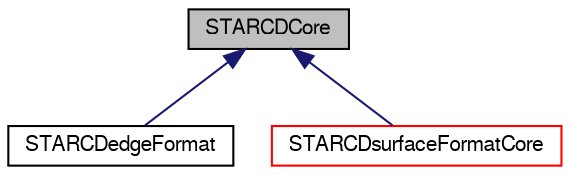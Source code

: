 digraph "STARCDCore"
{
  bgcolor="transparent";
  edge [fontname="FreeSans",fontsize="10",labelfontname="FreeSans",labelfontsize="10"];
  node [fontname="FreeSans",fontsize="10",shape=record];
  Node0 [label="STARCDCore",height=0.2,width=0.4,color="black", fillcolor="grey75", style="filled", fontcolor="black"];
  Node0 -> Node1 [dir="back",color="midnightblue",fontsize="10",style="solid",fontname="FreeSans"];
  Node1 [label="STARCDedgeFormat",height=0.2,width=0.4,color="black",URL="$a21778.html",tooltip="Read/write the lines from pro-STAR vrt/cel files. "];
  Node0 -> Node2 [dir="back",color="midnightblue",fontsize="10",style="solid",fontname="FreeSans"];
  Node2 [label="STARCDsurfaceFormatCore",height=0.2,width=0.4,color="red",URL="$a29634.html",tooltip="Internal class used by the STARCDsurfaceFormat. "];
}

